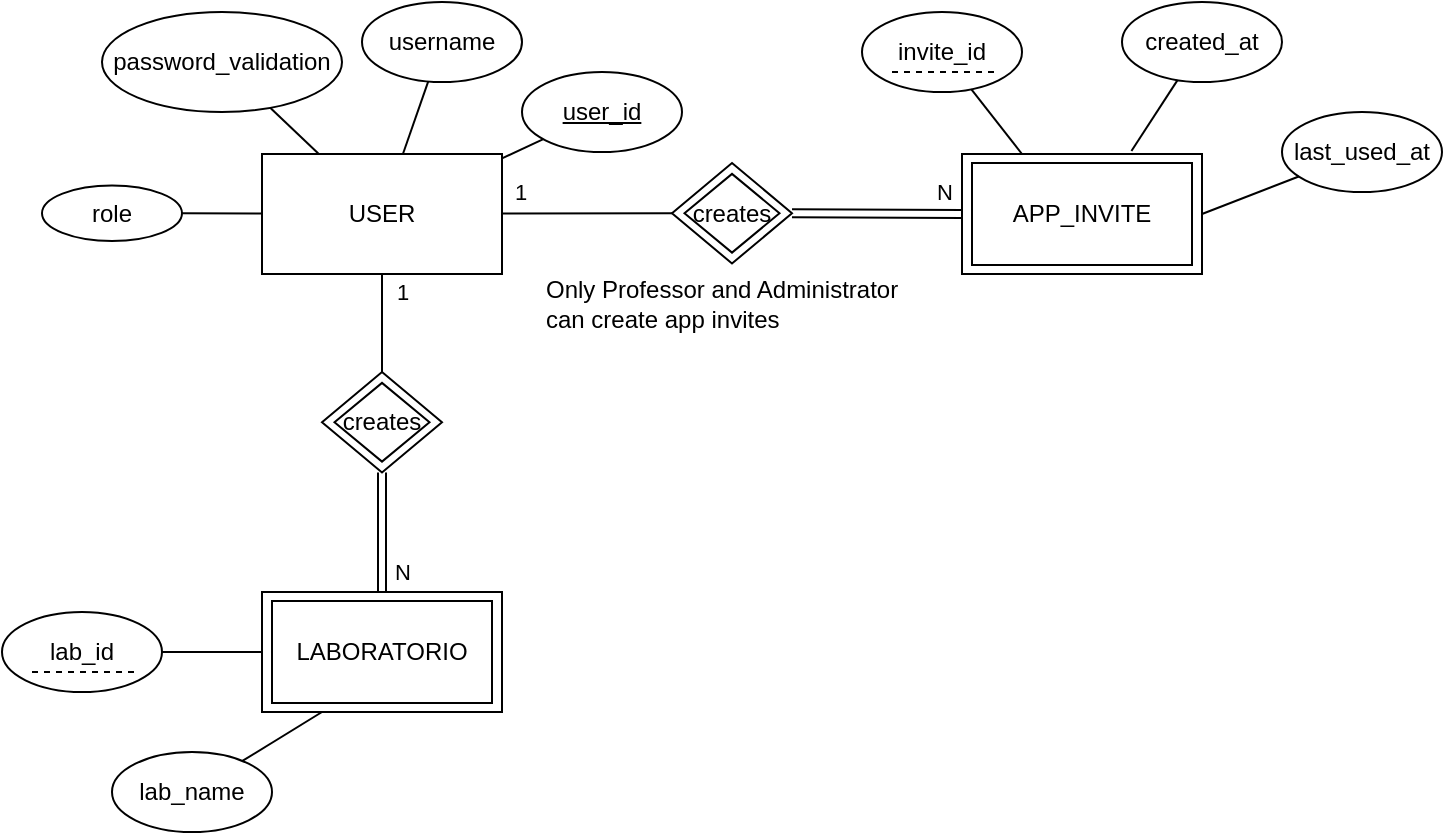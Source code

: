 <mxfile version="26.0.16">
  <diagram name="Página-1" id="T31DJXkOsLI2JNF9AIq3">
    <mxGraphModel dx="978" dy="565" grid="1" gridSize="10" guides="1" tooltips="1" connect="1" arrows="1" fold="1" page="1" pageScale="1" pageWidth="3300" pageHeight="4681" math="0" shadow="0">
      <root>
        <mxCell id="0" />
        <mxCell id="1" parent="0" />
        <mxCell id="rN6AKWZ-cua0fZOH0Yyw-1" value="USER" style="rounded=0;whiteSpace=wrap;html=1;" parent="1" vertex="1">
          <mxGeometry x="710" y="251" width="120" height="60" as="geometry" />
        </mxCell>
        <mxCell id="rN6AKWZ-cua0fZOH0Yyw-2" value="&lt;u&gt;user_id&lt;/u&gt;" style="ellipse;whiteSpace=wrap;html=1;" parent="1" vertex="1">
          <mxGeometry x="840" y="210" width="80" height="40" as="geometry" />
        </mxCell>
        <mxCell id="rN6AKWZ-cua0fZOH0Yyw-3" value="&lt;span&gt;username&lt;/span&gt;" style="ellipse;whiteSpace=wrap;html=1;fontStyle=0" parent="1" vertex="1">
          <mxGeometry x="760" y="175" width="80" height="40" as="geometry" />
        </mxCell>
        <mxCell id="rN6AKWZ-cua0fZOH0Yyw-4" value="&lt;span&gt;password_validation&lt;/span&gt;" style="ellipse;whiteSpace=wrap;html=1;fontStyle=0" parent="1" vertex="1">
          <mxGeometry x="630" y="180" width="120" height="50" as="geometry" />
        </mxCell>
        <mxCell id="rN6AKWZ-cua0fZOH0Yyw-5" value="role" style="ellipse;whiteSpace=wrap;html=1;fontStyle=0" parent="1" vertex="1">
          <mxGeometry x="600" y="266.75" width="70" height="27.75" as="geometry" />
        </mxCell>
        <mxCell id="rN6AKWZ-cua0fZOH0Yyw-6" value="" style="endArrow=none;html=1;rounded=0;" parent="1" source="rN6AKWZ-cua0fZOH0Yyw-1" target="rN6AKWZ-cua0fZOH0Yyw-2" edge="1">
          <mxGeometry width="50" height="50" relative="1" as="geometry">
            <mxPoint x="790" y="370" as="sourcePoint" />
            <mxPoint x="840" y="320" as="targetPoint" />
          </mxGeometry>
        </mxCell>
        <mxCell id="rN6AKWZ-cua0fZOH0Yyw-7" value="" style="endArrow=none;html=1;rounded=0;" parent="1" source="rN6AKWZ-cua0fZOH0Yyw-1" target="rN6AKWZ-cua0fZOH0Yyw-3" edge="1">
          <mxGeometry width="50" height="50" relative="1" as="geometry">
            <mxPoint x="710" y="240" as="sourcePoint" />
            <mxPoint x="752" y="206" as="targetPoint" />
          </mxGeometry>
        </mxCell>
        <mxCell id="rN6AKWZ-cua0fZOH0Yyw-8" value="" style="endArrow=none;html=1;rounded=0;" parent="1" source="rN6AKWZ-cua0fZOH0Yyw-1" target="rN6AKWZ-cua0fZOH0Yyw-4" edge="1">
          <mxGeometry width="50" height="50" relative="1" as="geometry">
            <mxPoint x="660" y="281" as="sourcePoint" />
            <mxPoint x="665" y="220" as="targetPoint" />
          </mxGeometry>
        </mxCell>
        <mxCell id="rN6AKWZ-cua0fZOH0Yyw-9" value="" style="endArrow=none;html=1;rounded=0;" parent="1" source="rN6AKWZ-cua0fZOH0Yyw-1" target="rN6AKWZ-cua0fZOH0Yyw-5" edge="1">
          <mxGeometry width="50" height="50" relative="1" as="geometry">
            <mxPoint x="668" y="298" as="sourcePoint" />
            <mxPoint x="620" y="264" as="targetPoint" />
          </mxGeometry>
        </mxCell>
        <mxCell id="rN6AKWZ-cua0fZOH0Yyw-10" value="Only Professor and Administrator can create app invites" style="text;html=1;align=left;verticalAlign=middle;whiteSpace=wrap;rounded=0;" parent="1" vertex="1">
          <mxGeometry x="850" y="311" width="200" height="30" as="geometry" />
        </mxCell>
        <mxCell id="rN6AKWZ-cua0fZOH0Yyw-11" value="USER" style="rounded=0;whiteSpace=wrap;html=1;" parent="1" vertex="1">
          <mxGeometry x="1060" y="251" width="120" height="60" as="geometry" />
        </mxCell>
        <mxCell id="rN6AKWZ-cua0fZOH0Yyw-12" value="APP_INVITE" style="rounded=0;whiteSpace=wrap;html=1;" parent="1" vertex="1">
          <mxGeometry x="1065" y="255.5" width="110" height="51" as="geometry" />
        </mxCell>
        <mxCell id="rN6AKWZ-cua0fZOH0Yyw-13" value="creates" style="rhombus;whiteSpace=wrap;html=1;" parent="1" vertex="1">
          <mxGeometry x="915" y="255.5" width="60" height="50.25" as="geometry" />
        </mxCell>
        <mxCell id="rN6AKWZ-cua0fZOH0Yyw-15" value="1" style="endArrow=none;html=1;rounded=0;exitX=1;exitY=0.5;exitDx=0;exitDy=0;entryX=0;entryY=0.5;entryDx=0;entryDy=0;" parent="1" target="rN6AKWZ-cua0fZOH0Yyw-13" edge="1">
          <mxGeometry x="-0.778" y="11" width="50" height="50" relative="1" as="geometry">
            <mxPoint x="830" y="280.71" as="sourcePoint" />
            <mxPoint x="920" y="281" as="targetPoint" />
            <mxPoint as="offset" />
          </mxGeometry>
        </mxCell>
        <mxCell id="rN6AKWZ-cua0fZOH0Yyw-16" value="N" style="shape=link;html=1;rounded=0;exitX=1;exitY=0.5;exitDx=0;exitDy=0;entryX=0;entryY=0.5;entryDx=0;entryDy=0;" parent="1" source="rN6AKWZ-cua0fZOH0Yyw-13" target="rN6AKWZ-cua0fZOH0Yyw-11" edge="1">
          <mxGeometry x="0.778" y="11" width="100" relative="1" as="geometry">
            <mxPoint x="970" y="281" as="sourcePoint" />
            <mxPoint x="1070" y="280.66" as="targetPoint" />
            <mxPoint as="offset" />
          </mxGeometry>
        </mxCell>
        <mxCell id="rN6AKWZ-cua0fZOH0Yyw-18" value="creates" style="rhombus;whiteSpace=wrap;html=1;" parent="1" vertex="1">
          <mxGeometry x="921.25" y="260.94" width="47.5" height="39.37" as="geometry" />
        </mxCell>
        <mxCell id="rN6AKWZ-cua0fZOH0Yyw-20" value="&lt;span&gt;invite_id&lt;/span&gt;" style="ellipse;whiteSpace=wrap;html=1;fontStyle=0" parent="1" vertex="1">
          <mxGeometry x="1010" y="180" width="80" height="40" as="geometry" />
        </mxCell>
        <mxCell id="rN6AKWZ-cua0fZOH0Yyw-21" value="" style="endArrow=none;dashed=1;html=1;rounded=0;" parent="1" edge="1">
          <mxGeometry width="50" height="50" relative="1" as="geometry">
            <mxPoint x="1076" y="210" as="sourcePoint" />
            <mxPoint x="1024" y="210" as="targetPoint" />
          </mxGeometry>
        </mxCell>
        <mxCell id="rN6AKWZ-cua0fZOH0Yyw-22" value="" style="endArrow=none;html=1;rounded=0;exitX=0.25;exitY=0;exitDx=0;exitDy=0;" parent="1" source="rN6AKWZ-cua0fZOH0Yyw-11" target="rN6AKWZ-cua0fZOH0Yyw-20" edge="1">
          <mxGeometry width="50" height="50" relative="1" as="geometry">
            <mxPoint x="1130" y="250" as="sourcePoint" />
            <mxPoint x="910" y="250" as="targetPoint" />
          </mxGeometry>
        </mxCell>
        <mxCell id="rN6AKWZ-cua0fZOH0Yyw-23" value="&lt;span&gt;created_at&lt;/span&gt;" style="ellipse;whiteSpace=wrap;html=1;fontStyle=0" parent="1" vertex="1">
          <mxGeometry x="1140" y="175" width="80" height="40" as="geometry" />
        </mxCell>
        <mxCell id="rN6AKWZ-cua0fZOH0Yyw-24" value="&lt;span&gt;last_used_at&lt;/span&gt;" style="ellipse;whiteSpace=wrap;html=1;fontStyle=0" parent="1" vertex="1">
          <mxGeometry x="1220" y="230" width="80" height="40" as="geometry" />
        </mxCell>
        <mxCell id="rN6AKWZ-cua0fZOH0Yyw-25" value="" style="endArrow=none;html=1;rounded=0;exitX=1;exitY=0.5;exitDx=0;exitDy=0;" parent="1" source="rN6AKWZ-cua0fZOH0Yyw-11" target="rN6AKWZ-cua0fZOH0Yyw-24" edge="1">
          <mxGeometry width="50" height="50" relative="1" as="geometry">
            <mxPoint x="1210" y="341" as="sourcePoint" />
            <mxPoint x="1260" y="291" as="targetPoint" />
          </mxGeometry>
        </mxCell>
        <mxCell id="rN6AKWZ-cua0fZOH0Yyw-26" value="" style="endArrow=none;html=1;rounded=0;exitX=0.706;exitY=-0.025;exitDx=0;exitDy=0;exitPerimeter=0;" parent="1" source="rN6AKWZ-cua0fZOH0Yyw-11" target="rN6AKWZ-cua0fZOH0Yyw-23" edge="1">
          <mxGeometry width="50" height="50" relative="1" as="geometry">
            <mxPoint x="1060" y="330" as="sourcePoint" />
            <mxPoint x="1110" y="280" as="targetPoint" />
          </mxGeometry>
        </mxCell>
        <mxCell id="rN6AKWZ-cua0fZOH0Yyw-30" value="creates" style="rhombus;whiteSpace=wrap;html=1;" parent="1" vertex="1">
          <mxGeometry x="740" y="360" width="60" height="50.25" as="geometry" />
        </mxCell>
        <mxCell id="rN6AKWZ-cua0fZOH0Yyw-31" value="creates" style="rhombus;whiteSpace=wrap;html=1;" parent="1" vertex="1">
          <mxGeometry x="746.25" y="365.44" width="47.5" height="39.37" as="geometry" />
        </mxCell>
        <mxCell id="rN6AKWZ-cua0fZOH0Yyw-32" value="USER" style="rounded=0;whiteSpace=wrap;html=1;" parent="1" vertex="1">
          <mxGeometry x="710" y="470" width="120" height="60" as="geometry" />
        </mxCell>
        <mxCell id="rN6AKWZ-cua0fZOH0Yyw-33" value="LABORATORIO" style="rounded=0;whiteSpace=wrap;html=1;" parent="1" vertex="1">
          <mxGeometry x="715" y="474.5" width="110" height="51" as="geometry" />
        </mxCell>
        <mxCell id="rN6AKWZ-cua0fZOH0Yyw-34" value="&lt;span&gt;lab_id&lt;/span&gt;" style="ellipse;whiteSpace=wrap;html=1;fontStyle=0" parent="1" vertex="1">
          <mxGeometry x="580" y="480" width="80" height="40" as="geometry" />
        </mxCell>
        <mxCell id="rN6AKWZ-cua0fZOH0Yyw-35" value="" style="endArrow=none;dashed=1;html=1;rounded=0;" parent="1" edge="1">
          <mxGeometry width="50" height="50" relative="1" as="geometry">
            <mxPoint x="646" y="510" as="sourcePoint" />
            <mxPoint x="594" y="510" as="targetPoint" />
          </mxGeometry>
        </mxCell>
        <mxCell id="rN6AKWZ-cua0fZOH0Yyw-36" value="" style="endArrow=none;html=1;rounded=0;exitX=0;exitY=0.5;exitDx=0;exitDy=0;" parent="1" source="rN6AKWZ-cua0fZOH0Yyw-32" target="rN6AKWZ-cua0fZOH0Yyw-34" edge="1">
          <mxGeometry width="50" height="50" relative="1" as="geometry">
            <mxPoint x="750" y="490" as="sourcePoint" />
            <mxPoint x="800" y="440" as="targetPoint" />
          </mxGeometry>
        </mxCell>
        <mxCell id="rN6AKWZ-cua0fZOH0Yyw-37" value="1" style="endArrow=none;html=1;rounded=0;exitX=0.5;exitY=0;exitDx=0;exitDy=0;" parent="1" source="rN6AKWZ-cua0fZOH0Yyw-30" target="rN6AKWZ-cua0fZOH0Yyw-1" edge="1">
          <mxGeometry x="0.633" y="-10" width="50" height="50" relative="1" as="geometry">
            <mxPoint x="750" y="420" as="sourcePoint" />
            <mxPoint x="800" y="370" as="targetPoint" />
            <mxPoint as="offset" />
          </mxGeometry>
        </mxCell>
        <mxCell id="rN6AKWZ-cua0fZOH0Yyw-38" value="N" style="shape=link;html=1;rounded=0;exitX=0.5;exitY=1;exitDx=0;exitDy=0;entryX=0.5;entryY=0;entryDx=0;entryDy=0;" parent="1" source="rN6AKWZ-cua0fZOH0Yyw-30" target="rN6AKWZ-cua0fZOH0Yyw-32" edge="1">
          <mxGeometry x="0.665" y="10" width="100" relative="1" as="geometry">
            <mxPoint x="740" y="430" as="sourcePoint" />
            <mxPoint x="825" y="430" as="targetPoint" />
            <mxPoint as="offset" />
          </mxGeometry>
        </mxCell>
        <mxCell id="rN6AKWZ-cua0fZOH0Yyw-40" value="&lt;span&gt;lab_name&lt;/span&gt;" style="ellipse;whiteSpace=wrap;html=1;fontStyle=0" parent="1" vertex="1">
          <mxGeometry x="635" y="550" width="80" height="40" as="geometry" />
        </mxCell>
        <mxCell id="rN6AKWZ-cua0fZOH0Yyw-41" value="" style="endArrow=none;html=1;rounded=0;entryX=0.25;entryY=1;entryDx=0;entryDy=0;" parent="1" source="rN6AKWZ-cua0fZOH0Yyw-40" target="rN6AKWZ-cua0fZOH0Yyw-32" edge="1">
          <mxGeometry width="50" height="50" relative="1" as="geometry">
            <mxPoint x="890" y="490" as="sourcePoint" />
            <mxPoint x="940" y="440" as="targetPoint" />
          </mxGeometry>
        </mxCell>
      </root>
    </mxGraphModel>
  </diagram>
</mxfile>
